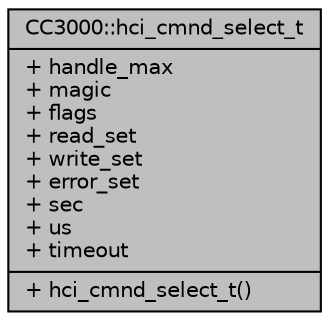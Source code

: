 digraph "CC3000::hci_cmnd_select_t"
{
  edge [fontname="Helvetica",fontsize="10",labelfontname="Helvetica",labelfontsize="10"];
  node [fontname="Helvetica",fontsize="10",shape=record];
  Node1 [label="{CC3000::hci_cmnd_select_t\n|+ handle_max\l+ magic\l+ flags\l+ read_set\l+ write_set\l+ error_set\l+ sec\l+ us\l+ timeout\l|+ hci_cmnd_select_t()\l}",height=0.2,width=0.4,color="black", fillcolor="grey75", style="filled", fontcolor="black"];
}
